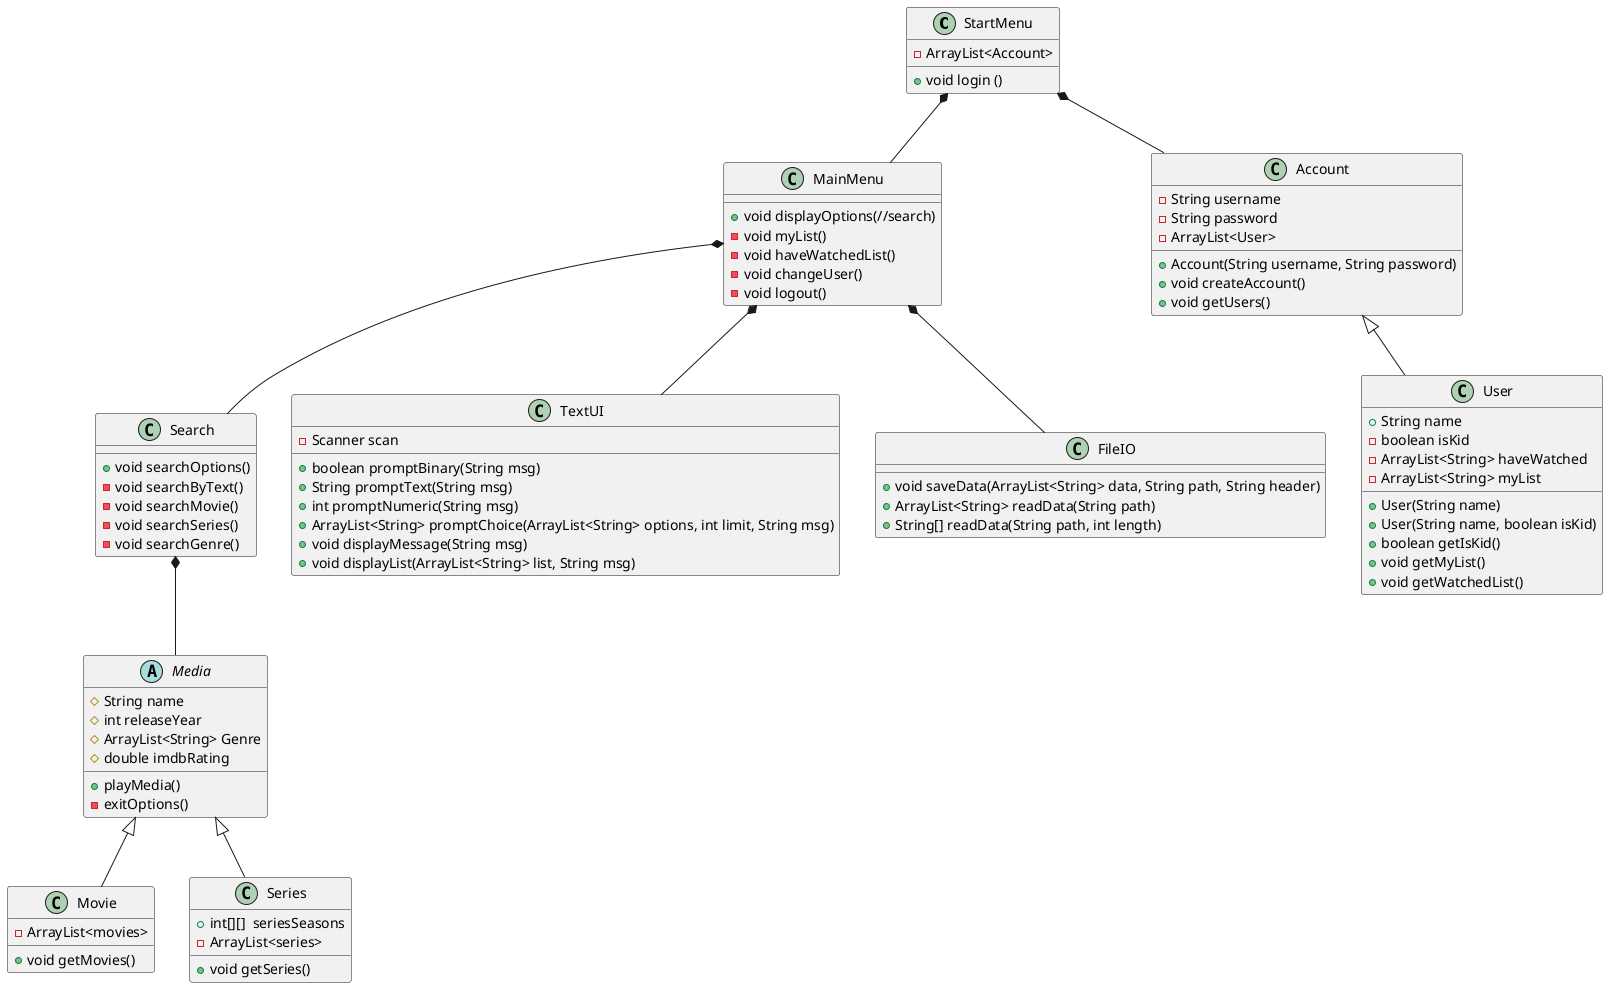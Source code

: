 @startuml
'https://plantuml.com/class-diagram

class StartMenu {
- ArrayList<Account>
+ void login ()

}
class MainMenu {
+ void displayOptions(//search)
- void myList()
- void haveWatchedList()
- void changeUser()
- void logout()
}

class Account {
- String username
- String password
- ArrayList<User>

+ Account(String username, String password)
+ void createAccount()
+ void getUsers()
}

class User {
+ String name
- boolean isKid
- ArrayList<String> haveWatched
- ArrayList<String> myList
+ User(String name)
+ User(String name, boolean isKid)
+ boolean getIsKid()
+ void getMyList()
+ void getWatchedList()
}




abstract class Media {
# String name
# int releaseYear
# ArrayList<String> Genre
# double imdbRating
+ playMedia()
- exitOptions()

}
class Movie {
- ArrayList<movies>
+ void getMovies()
}
class Series{
+ int[][]  seriesSeasons
- ArrayList<series>
+ void getSeries()
}
class Search{
+void searchOptions()
- void searchByText()
- void searchMovie()
- void searchSeries()
- void searchGenre()
}
class TextUI {
- Scanner scan
+ boolean promptBinary(String msg)
+ String promptText(String msg)
+ int promptNumeric(String msg)
+ ArrayList<String> promptChoice(ArrayList<String> options, int limit, String msg)
+ void displayMessage(String msg)
+ void displayList(ArrayList<String> list, String msg)
}
class FileIO{
+ void saveData(ArrayList<String> data, String path, String header)
+ ArrayList<String> readData(String path)
+ String[] readData(String path, int length)
}


StartMenu *-- Account
Account <|-- User
StartMenu *-- MainMenu
MainMenu *-- Search
Search *-- Media
Media <|-- Movie
Media <|-- Series

MainMenu *-- FileIO
MainMenu *-- TextUI


}

@enduml